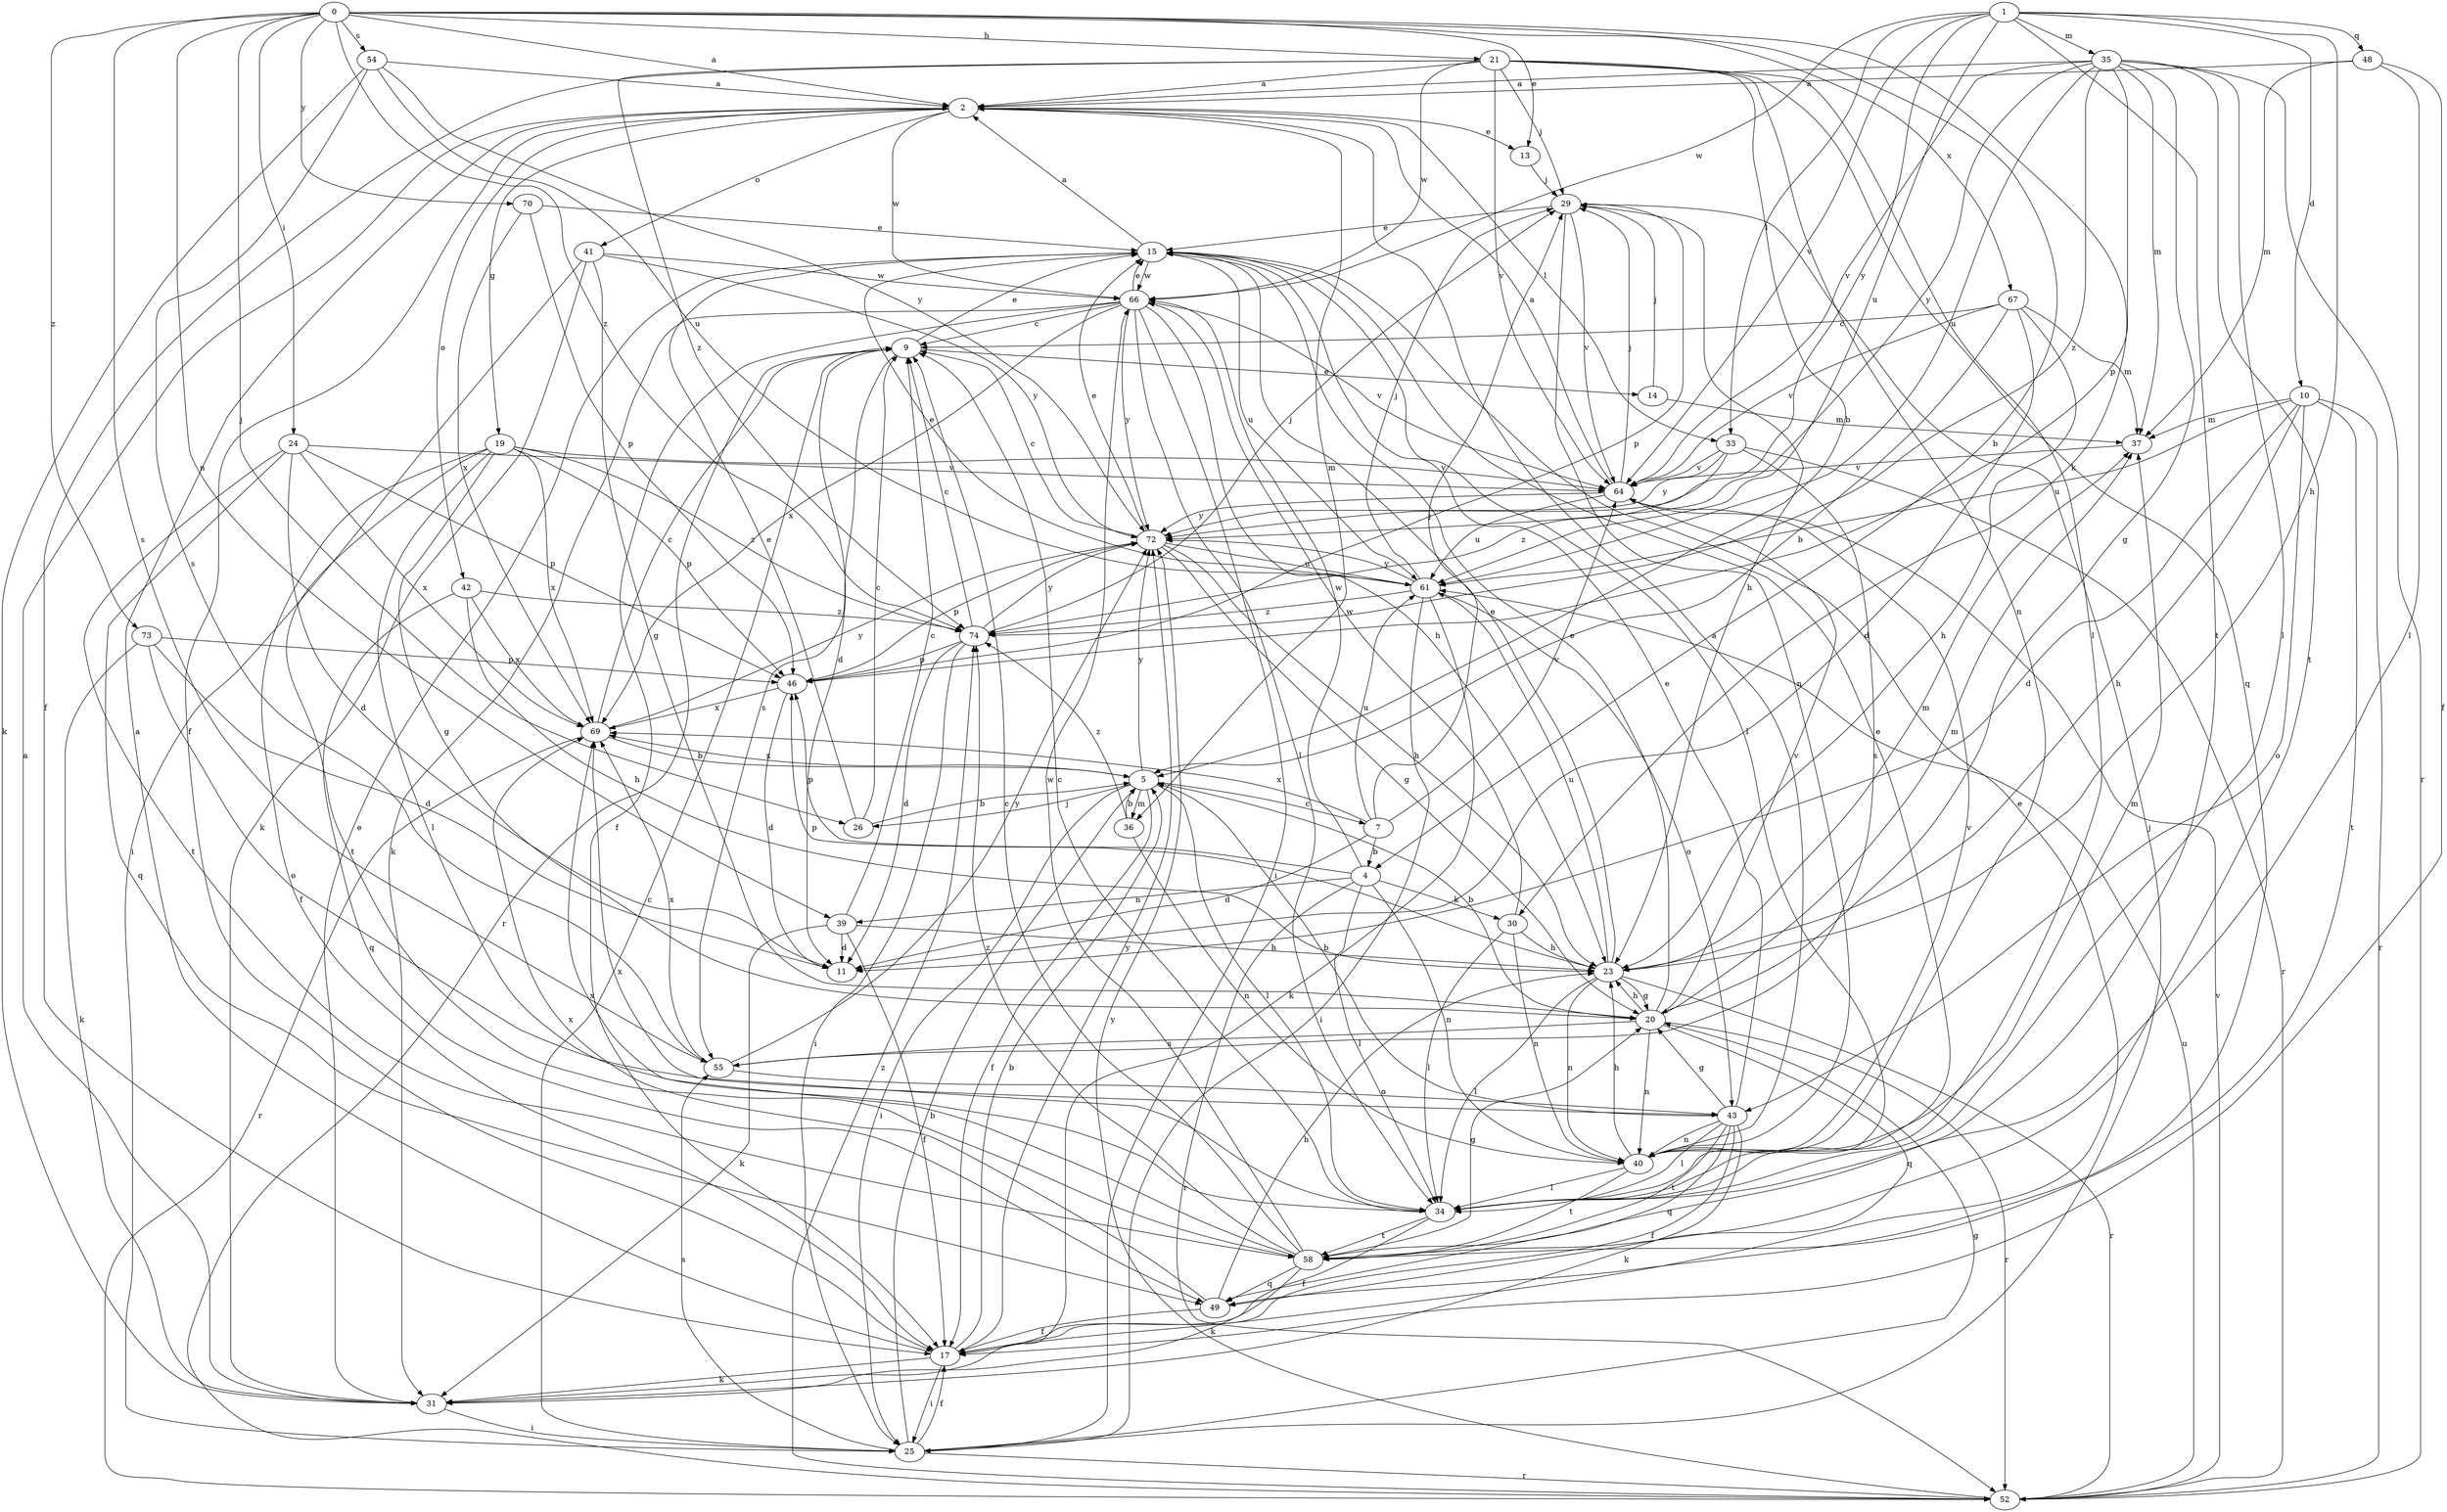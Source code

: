 strict digraph  {
0;
1;
2;
4;
5;
7;
9;
10;
11;
13;
14;
15;
17;
19;
20;
21;
23;
24;
25;
26;
29;
30;
31;
33;
34;
35;
36;
37;
39;
40;
41;
42;
43;
46;
48;
49;
52;
54;
55;
58;
61;
64;
66;
67;
69;
70;
72;
73;
74;
0 -> 2  [label=a];
0 -> 4  [label=b];
0 -> 13  [label=e];
0 -> 21  [label=h];
0 -> 24  [label=i];
0 -> 26  [label=j];
0 -> 30  [label=k];
0 -> 39  [label=n];
0 -> 54  [label=s];
0 -> 55  [label=s];
0 -> 67  [label=x];
0 -> 70  [label=y];
0 -> 73  [label=z];
0 -> 74  [label=z];
1 -> 10  [label=d];
1 -> 23  [label=h];
1 -> 33  [label=l];
1 -> 35  [label=m];
1 -> 48  [label=q];
1 -> 58  [label=t];
1 -> 61  [label=u];
1 -> 64  [label=v];
1 -> 66  [label=w];
1 -> 72  [label=y];
2 -> 13  [label=e];
2 -> 17  [label=f];
2 -> 19  [label=g];
2 -> 33  [label=l];
2 -> 36  [label=m];
2 -> 41  [label=o];
2 -> 42  [label=o];
2 -> 66  [label=w];
4 -> 30  [label=k];
4 -> 34  [label=l];
4 -> 39  [label=n];
4 -> 40  [label=n];
4 -> 46  [label=p];
4 -> 52  [label=r];
4 -> 66  [label=w];
5 -> 7  [label=c];
5 -> 17  [label=f];
5 -> 25  [label=i];
5 -> 26  [label=j];
5 -> 34  [label=l];
5 -> 36  [label=m];
5 -> 69  [label=x];
5 -> 72  [label=y];
7 -> 4  [label=b];
7 -> 11  [label=d];
7 -> 29  [label=j];
7 -> 61  [label=u];
7 -> 64  [label=v];
7 -> 69  [label=x];
9 -> 11  [label=d];
9 -> 14  [label=e];
9 -> 15  [label=e];
9 -> 52  [label=r];
9 -> 55  [label=s];
10 -> 11  [label=d];
10 -> 23  [label=h];
10 -> 37  [label=m];
10 -> 43  [label=o];
10 -> 52  [label=r];
10 -> 58  [label=t];
10 -> 61  [label=u];
13 -> 29  [label=j];
14 -> 29  [label=j];
14 -> 37  [label=m];
15 -> 2  [label=a];
15 -> 34  [label=l];
15 -> 61  [label=u];
15 -> 66  [label=w];
17 -> 2  [label=a];
17 -> 5  [label=b];
17 -> 15  [label=e];
17 -> 25  [label=i];
17 -> 31  [label=k];
17 -> 72  [label=y];
19 -> 17  [label=f];
19 -> 20  [label=g];
19 -> 34  [label=l];
19 -> 46  [label=p];
19 -> 58  [label=t];
19 -> 64  [label=v];
19 -> 69  [label=x];
19 -> 74  [label=z];
20 -> 5  [label=b];
20 -> 15  [label=e];
20 -> 23  [label=h];
20 -> 37  [label=m];
20 -> 40  [label=n];
20 -> 49  [label=q];
20 -> 52  [label=r];
20 -> 55  [label=s];
20 -> 64  [label=v];
21 -> 2  [label=a];
21 -> 5  [label=b];
21 -> 17  [label=f];
21 -> 29  [label=j];
21 -> 34  [label=l];
21 -> 40  [label=n];
21 -> 49  [label=q];
21 -> 64  [label=v];
21 -> 66  [label=w];
21 -> 74  [label=z];
23 -> 15  [label=e];
23 -> 20  [label=g];
23 -> 34  [label=l];
23 -> 37  [label=m];
23 -> 40  [label=n];
23 -> 46  [label=p];
23 -> 52  [label=r];
23 -> 61  [label=u];
24 -> 11  [label=d];
24 -> 46  [label=p];
24 -> 49  [label=q];
24 -> 58  [label=t];
24 -> 64  [label=v];
24 -> 69  [label=x];
25 -> 5  [label=b];
25 -> 9  [label=c];
25 -> 17  [label=f];
25 -> 20  [label=g];
25 -> 29  [label=j];
25 -> 52  [label=r];
25 -> 55  [label=s];
26 -> 5  [label=b];
26 -> 9  [label=c];
26 -> 15  [label=e];
29 -> 15  [label=e];
29 -> 23  [label=h];
29 -> 40  [label=n];
29 -> 46  [label=p];
29 -> 64  [label=v];
30 -> 23  [label=h];
30 -> 34  [label=l];
30 -> 40  [label=n];
30 -> 66  [label=w];
31 -> 2  [label=a];
31 -> 15  [label=e];
31 -> 25  [label=i];
33 -> 52  [label=r];
33 -> 55  [label=s];
33 -> 64  [label=v];
33 -> 72  [label=y];
33 -> 74  [label=z];
34 -> 9  [label=c];
34 -> 15  [label=e];
34 -> 17  [label=f];
34 -> 58  [label=t];
34 -> 69  [label=x];
35 -> 2  [label=a];
35 -> 20  [label=g];
35 -> 34  [label=l];
35 -> 37  [label=m];
35 -> 46  [label=p];
35 -> 52  [label=r];
35 -> 58  [label=t];
35 -> 61  [label=u];
35 -> 64  [label=v];
35 -> 72  [label=y];
35 -> 74  [label=z];
36 -> 5  [label=b];
36 -> 40  [label=n];
36 -> 74  [label=z];
37 -> 64  [label=v];
39 -> 9  [label=c];
39 -> 11  [label=d];
39 -> 17  [label=f];
39 -> 23  [label=h];
39 -> 31  [label=k];
40 -> 2  [label=a];
40 -> 23  [label=h];
40 -> 34  [label=l];
40 -> 37  [label=m];
40 -> 58  [label=t];
40 -> 64  [label=v];
41 -> 20  [label=g];
41 -> 25  [label=i];
41 -> 31  [label=k];
41 -> 66  [label=w];
41 -> 72  [label=y];
42 -> 23  [label=h];
42 -> 49  [label=q];
42 -> 69  [label=x];
42 -> 74  [label=z];
43 -> 5  [label=b];
43 -> 15  [label=e];
43 -> 17  [label=f];
43 -> 20  [label=g];
43 -> 31  [label=k];
43 -> 34  [label=l];
43 -> 40  [label=n];
43 -> 49  [label=q];
43 -> 58  [label=t];
46 -> 11  [label=d];
46 -> 69  [label=x];
48 -> 2  [label=a];
48 -> 17  [label=f];
48 -> 34  [label=l];
48 -> 37  [label=m];
49 -> 17  [label=f];
49 -> 23  [label=h];
49 -> 69  [label=x];
52 -> 61  [label=u];
52 -> 64  [label=v];
52 -> 72  [label=y];
52 -> 74  [label=z];
54 -> 2  [label=a];
54 -> 31  [label=k];
54 -> 55  [label=s];
54 -> 61  [label=u];
54 -> 72  [label=y];
55 -> 43  [label=o];
55 -> 69  [label=x];
55 -> 72  [label=y];
58 -> 9  [label=c];
58 -> 20  [label=g];
58 -> 31  [label=k];
58 -> 49  [label=q];
58 -> 66  [label=w];
58 -> 69  [label=x];
58 -> 74  [label=z];
61 -> 15  [label=e];
61 -> 25  [label=i];
61 -> 29  [label=j];
61 -> 31  [label=k];
61 -> 43  [label=o];
61 -> 72  [label=y];
61 -> 74  [label=z];
64 -> 2  [label=a];
64 -> 29  [label=j];
64 -> 61  [label=u];
64 -> 72  [label=y];
66 -> 9  [label=c];
66 -> 15  [label=e];
66 -> 17  [label=f];
66 -> 23  [label=h];
66 -> 25  [label=i];
66 -> 31  [label=k];
66 -> 34  [label=l];
66 -> 64  [label=v];
66 -> 69  [label=x];
66 -> 72  [label=y];
67 -> 5  [label=b];
67 -> 9  [label=c];
67 -> 11  [label=d];
67 -> 23  [label=h];
67 -> 37  [label=m];
67 -> 64  [label=v];
69 -> 5  [label=b];
69 -> 9  [label=c];
69 -> 52  [label=r];
69 -> 72  [label=y];
70 -> 15  [label=e];
70 -> 46  [label=p];
70 -> 69  [label=x];
72 -> 9  [label=c];
72 -> 15  [label=e];
72 -> 20  [label=g];
72 -> 23  [label=h];
72 -> 46  [label=p];
72 -> 61  [label=u];
73 -> 11  [label=d];
73 -> 31  [label=k];
73 -> 43  [label=o];
73 -> 46  [label=p];
74 -> 9  [label=c];
74 -> 11  [label=d];
74 -> 25  [label=i];
74 -> 29  [label=j];
74 -> 46  [label=p];
74 -> 72  [label=y];
}
